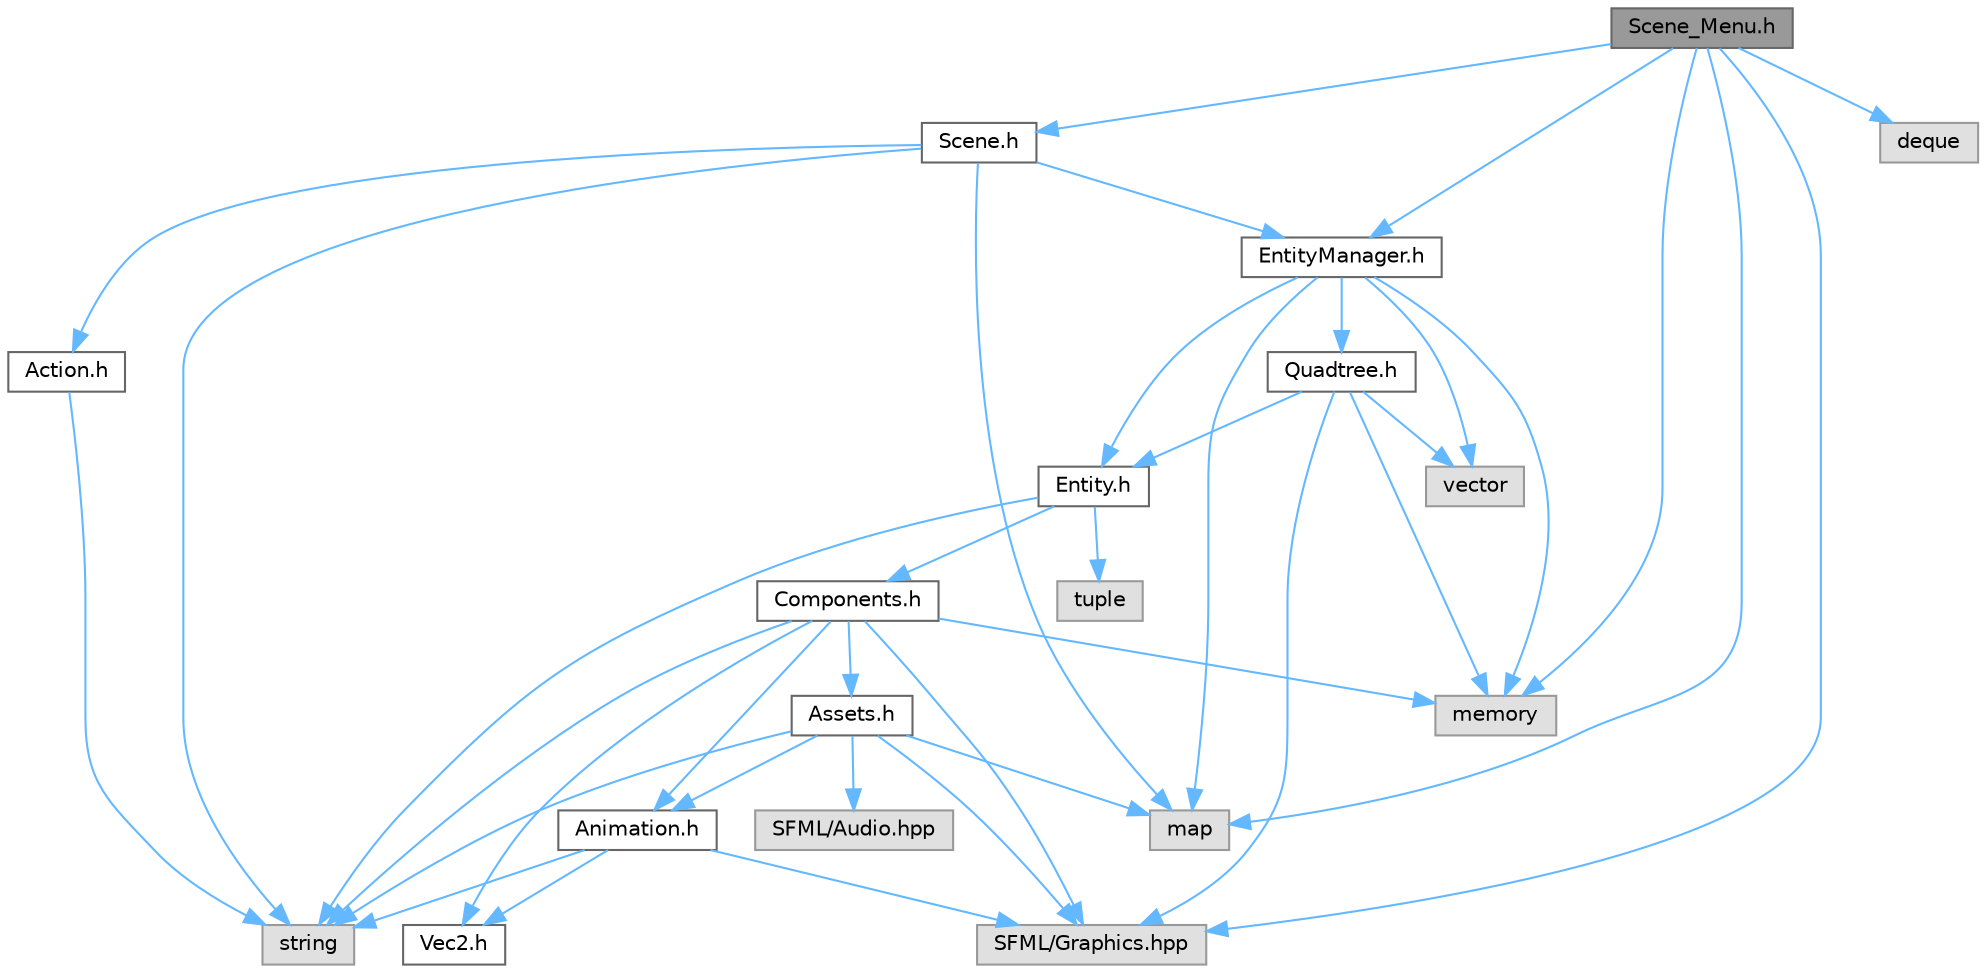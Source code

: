 digraph "Scene_Menu.h"
{
 // LATEX_PDF_SIZE
  bgcolor="transparent";
  edge [fontname=Helvetica,fontsize=10,labelfontname=Helvetica,labelfontsize=10];
  node [fontname=Helvetica,fontsize=10,shape=box,height=0.2,width=0.4];
  Node1 [id="Node000001",label="Scene_Menu.h",height=0.2,width=0.4,color="gray40", fillcolor="grey60", style="filled", fontcolor="black",tooltip=" "];
  Node1 -> Node2 [id="edge38_Node000001_Node000002",color="steelblue1",style="solid",tooltip=" "];
  Node2 [id="Node000002",label="Scene.h",height=0.2,width=0.4,color="grey40", fillcolor="white", style="filled",URL="$_scene_8h.html",tooltip=" "];
  Node2 -> Node3 [id="edge39_Node000002_Node000003",color="steelblue1",style="solid",tooltip=" "];
  Node3 [id="Node000003",label="map",height=0.2,width=0.4,color="grey60", fillcolor="#E0E0E0", style="filled",tooltip=" "];
  Node2 -> Node4 [id="edge40_Node000002_Node000004",color="steelblue1",style="solid",tooltip=" "];
  Node4 [id="Node000004",label="string",height=0.2,width=0.4,color="grey60", fillcolor="#E0E0E0", style="filled",tooltip=" "];
  Node2 -> Node5 [id="edge41_Node000002_Node000005",color="steelblue1",style="solid",tooltip=" "];
  Node5 [id="Node000005",label="Action.h",height=0.2,width=0.4,color="grey40", fillcolor="white", style="filled",URL="$_action_8h.html",tooltip=" "];
  Node5 -> Node4 [id="edge42_Node000005_Node000004",color="steelblue1",style="solid",tooltip=" "];
  Node2 -> Node6 [id="edge43_Node000002_Node000006",color="steelblue1",style="solid",tooltip=" "];
  Node6 [id="Node000006",label="EntityManager.h",height=0.2,width=0.4,color="grey40", fillcolor="white", style="filled",URL="$_entity_manager_8h.html",tooltip=" "];
  Node6 -> Node7 [id="edge44_Node000006_Node000007",color="steelblue1",style="solid",tooltip=" "];
  Node7 [id="Node000007",label="vector",height=0.2,width=0.4,color="grey60", fillcolor="#E0E0E0", style="filled",tooltip=" "];
  Node6 -> Node8 [id="edge45_Node000006_Node000008",color="steelblue1",style="solid",tooltip=" "];
  Node8 [id="Node000008",label="memory",height=0.2,width=0.4,color="grey60", fillcolor="#E0E0E0", style="filled",tooltip=" "];
  Node6 -> Node3 [id="edge46_Node000006_Node000003",color="steelblue1",style="solid",tooltip=" "];
  Node6 -> Node9 [id="edge47_Node000006_Node000009",color="steelblue1",style="solid",tooltip=" "];
  Node9 [id="Node000009",label="Entity.h",height=0.2,width=0.4,color="grey40", fillcolor="white", style="filled",URL="$_entity_8h.html",tooltip=" "];
  Node9 -> Node10 [id="edge48_Node000009_Node000010",color="steelblue1",style="solid",tooltip=" "];
  Node10 [id="Node000010",label="Components.h",height=0.2,width=0.4,color="grey40", fillcolor="white", style="filled",URL="$_components_8h.html",tooltip=" "];
  Node10 -> Node11 [id="edge49_Node000010_Node000011",color="steelblue1",style="solid",tooltip=" "];
  Node11 [id="Node000011",label="Animation.h",height=0.2,width=0.4,color="grey40", fillcolor="white", style="filled",URL="$_animation_8h.html",tooltip=" "];
  Node11 -> Node12 [id="edge50_Node000011_Node000012",color="steelblue1",style="solid",tooltip=" "];
  Node12 [id="Node000012",label="SFML/Graphics.hpp",height=0.2,width=0.4,color="grey60", fillcolor="#E0E0E0", style="filled",tooltip=" "];
  Node11 -> Node13 [id="edge51_Node000011_Node000013",color="steelblue1",style="solid",tooltip=" "];
  Node13 [id="Node000013",label="Vec2.h",height=0.2,width=0.4,color="grey40", fillcolor="white", style="filled",URL="$_vec2_8h.html",tooltip=" "];
  Node11 -> Node4 [id="edge52_Node000011_Node000004",color="steelblue1",style="solid",tooltip=" "];
  Node10 -> Node14 [id="edge53_Node000010_Node000014",color="steelblue1",style="solid",tooltip=" "];
  Node14 [id="Node000014",label="Assets.h",height=0.2,width=0.4,color="grey40", fillcolor="white", style="filled",URL="$_assets_8h.html",tooltip=" "];
  Node14 -> Node3 [id="edge54_Node000014_Node000003",color="steelblue1",style="solid",tooltip=" "];
  Node14 -> Node4 [id="edge55_Node000014_Node000004",color="steelblue1",style="solid",tooltip=" "];
  Node14 -> Node12 [id="edge56_Node000014_Node000012",color="steelblue1",style="solid",tooltip=" "];
  Node14 -> Node15 [id="edge57_Node000014_Node000015",color="steelblue1",style="solid",tooltip=" "];
  Node15 [id="Node000015",label="SFML/Audio.hpp",height=0.2,width=0.4,color="grey60", fillcolor="#E0E0E0", style="filled",tooltip=" "];
  Node14 -> Node11 [id="edge58_Node000014_Node000011",color="steelblue1",style="solid",tooltip=" "];
  Node10 -> Node13 [id="edge59_Node000010_Node000013",color="steelblue1",style="solid",tooltip=" "];
  Node10 -> Node4 [id="edge60_Node000010_Node000004",color="steelblue1",style="solid",tooltip=" "];
  Node10 -> Node12 [id="edge61_Node000010_Node000012",color="steelblue1",style="solid",tooltip=" "];
  Node10 -> Node8 [id="edge62_Node000010_Node000008",color="steelblue1",style="solid",tooltip=" "];
  Node9 -> Node4 [id="edge63_Node000009_Node000004",color="steelblue1",style="solid",tooltip=" "];
  Node9 -> Node16 [id="edge64_Node000009_Node000016",color="steelblue1",style="solid",tooltip=" "];
  Node16 [id="Node000016",label="tuple",height=0.2,width=0.4,color="grey60", fillcolor="#E0E0E0", style="filled",tooltip=" "];
  Node6 -> Node17 [id="edge65_Node000006_Node000017",color="steelblue1",style="solid",tooltip=" "];
  Node17 [id="Node000017",label="Quadtree.h",height=0.2,width=0.4,color="grey40", fillcolor="white", style="filled",URL="$_quadtree_8h.html",tooltip=" "];
  Node17 -> Node12 [id="edge66_Node000017_Node000012",color="steelblue1",style="solid",tooltip=" "];
  Node17 -> Node7 [id="edge67_Node000017_Node000007",color="steelblue1",style="solid",tooltip=" "];
  Node17 -> Node8 [id="edge68_Node000017_Node000008",color="steelblue1",style="solid",tooltip=" "];
  Node17 -> Node9 [id="edge69_Node000017_Node000009",color="steelblue1",style="solid",tooltip=" "];
  Node1 -> Node3 [id="edge70_Node000001_Node000003",color="steelblue1",style="solid",tooltip=" "];
  Node1 -> Node8 [id="edge71_Node000001_Node000008",color="steelblue1",style="solid",tooltip=" "];
  Node1 -> Node18 [id="edge72_Node000001_Node000018",color="steelblue1",style="solid",tooltip=" "];
  Node18 [id="Node000018",label="deque",height=0.2,width=0.4,color="grey60", fillcolor="#E0E0E0", style="filled",tooltip=" "];
  Node1 -> Node12 [id="edge73_Node000001_Node000012",color="steelblue1",style="solid",tooltip=" "];
  Node1 -> Node6 [id="edge74_Node000001_Node000006",color="steelblue1",style="solid",tooltip=" "];
}
